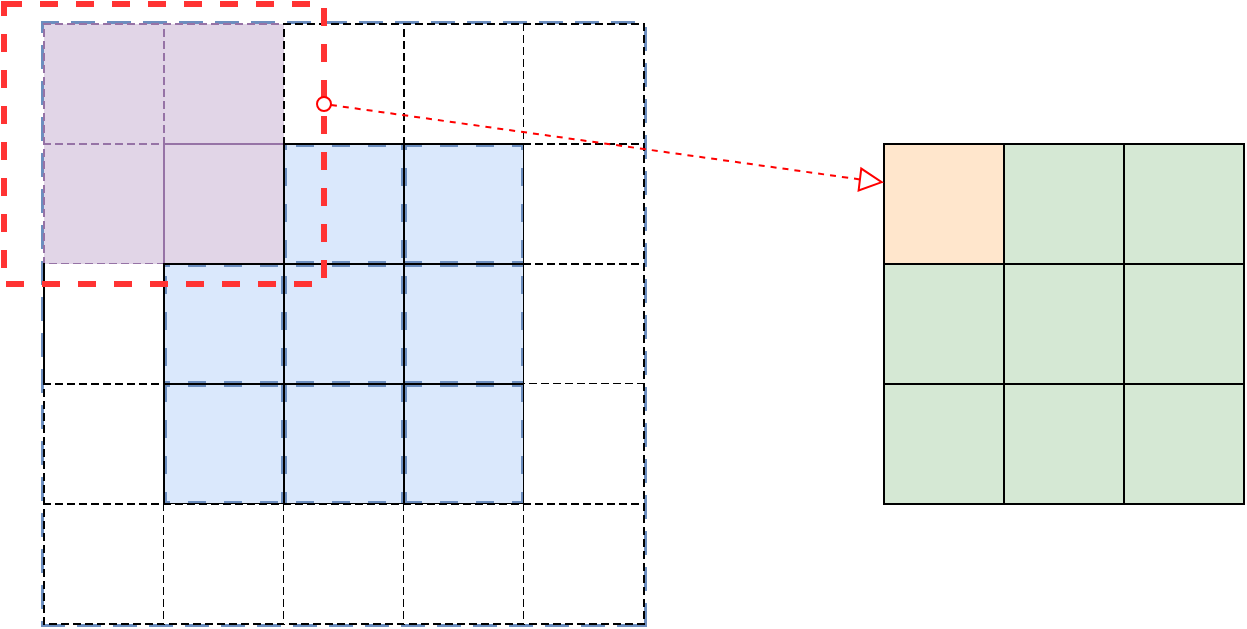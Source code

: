 <mxfile version="13.8.8" type="github">
  <diagram id="WwB5_izuDvsGerU-TK_d" name="Page-1">
    <mxGraphModel dx="1386" dy="725" grid="1" gridSize="10" guides="1" tooltips="1" connect="1" arrows="1" fold="1" page="1" pageScale="1" pageWidth="827" pageHeight="1169" math="0" shadow="0">
      <root>
        <mxCell id="0" />
        <mxCell id="1" parent="0" />
        <mxCell id="3YQ9nYKxf2kHEQzLxWNd-1" value="" style="shape=table;html=1;whiteSpace=wrap;startSize=0;container=1;collapsible=0;childLayout=tableLayout;gradientDirection=east;swimlaneFillColor=none;sketch=0;rounded=0;shadow=0;direction=north;flipH=1;flipV=0;perimeter=rectanglePerimeter;resizeWidth=1;resizeHeight=1;fillColor=#dae8fc;strokeColor=#6c8ebf;strokeWidth=3;perimeterSpacing=1;dashed=1;" parent="1" vertex="1">
          <mxGeometry x="110" y="220" width="300" height="300" as="geometry" />
        </mxCell>
        <mxCell id="3YQ9nYKxf2kHEQzLxWNd-43" style="shape=partialRectangle;html=1;whiteSpace=wrap;collapsible=0;dropTarget=0;pointerEvents=0;fillColor=none;top=0;left=0;bottom=0;right=0;points=[[0,0.5],[1,0.5]];portConstraint=eastwest;" parent="3YQ9nYKxf2kHEQzLxWNd-1" vertex="1">
          <mxGeometry width="300" height="60" as="geometry" />
        </mxCell>
        <mxCell id="3YQ9nYKxf2kHEQzLxWNd-44" style="shape=partialRectangle;html=1;whiteSpace=wrap;connectable=0;top=1;left=1;bottom=0;right=0;overflow=hidden;dashed=1;fillColor=#e1d5e7;strokeColor=#9673a6;" parent="3YQ9nYKxf2kHEQzLxWNd-43" vertex="1">
          <mxGeometry width="60" height="60" as="geometry" />
        </mxCell>
        <mxCell id="3YQ9nYKxf2kHEQzLxWNd-45" style="shape=partialRectangle;html=1;whiteSpace=wrap;connectable=0;top=1;left=1;bottom=0;right=0;overflow=hidden;dashed=1;fillColor=#e1d5e7;strokeColor=#9673a6;" parent="3YQ9nYKxf2kHEQzLxWNd-43" vertex="1">
          <mxGeometry x="60" width="60" height="60" as="geometry" />
        </mxCell>
        <mxCell id="3YQ9nYKxf2kHEQzLxWNd-46" style="shape=partialRectangle;html=1;whiteSpace=wrap;connectable=0;top=1;left=1;bottom=0;right=0;overflow=hidden;dashed=1;" parent="3YQ9nYKxf2kHEQzLxWNd-43" vertex="1">
          <mxGeometry x="120" width="60" height="60" as="geometry" />
        </mxCell>
        <mxCell id="3YQ9nYKxf2kHEQzLxWNd-47" style="shape=partialRectangle;html=1;whiteSpace=wrap;connectable=0;top=1;left=1;bottom=0;right=1;overflow=hidden;dashed=1;" parent="3YQ9nYKxf2kHEQzLxWNd-43" vertex="1">
          <mxGeometry x="180" width="60" height="60" as="geometry" />
        </mxCell>
        <mxCell id="3YQ9nYKxf2kHEQzLxWNd-53" style="shape=partialRectangle;html=1;whiteSpace=wrap;connectable=0;top=1;left=0;bottom=0;right=1;overflow=hidden;perimeterSpacing=1;dashed=1;" parent="3YQ9nYKxf2kHEQzLxWNd-43" vertex="1">
          <mxGeometry x="240" width="60" height="60" as="geometry" />
        </mxCell>
        <mxCell id="3YQ9nYKxf2kHEQzLxWNd-2" value="" style="shape=partialRectangle;html=1;whiteSpace=wrap;collapsible=0;dropTarget=0;pointerEvents=0;fillColor=none;top=0;left=0;bottom=0;right=0;points=[[0,0.5],[1,0.5]];portConstraint=eastwest;" parent="3YQ9nYKxf2kHEQzLxWNd-1" vertex="1">
          <mxGeometry y="60" width="300" height="60" as="geometry" />
        </mxCell>
        <mxCell id="3YQ9nYKxf2kHEQzLxWNd-40" style="shape=partialRectangle;html=1;whiteSpace=wrap;connectable=0;top=1;left=1;bottom=1;right=1;overflow=hidden;dashed=1;fillColor=#e1d5e7;strokeColor=#9673a6;" parent="3YQ9nYKxf2kHEQzLxWNd-2" vertex="1">
          <mxGeometry width="60" height="60" as="geometry" />
        </mxCell>
        <mxCell id="3YQ9nYKxf2kHEQzLxWNd-3" value="" style="shape=partialRectangle;html=1;whiteSpace=wrap;connectable=0;fillColor=#e1d5e7;top=1;left=1;bottom=1;right=1;overflow=hidden;strokeColor=#9673a6;" parent="3YQ9nYKxf2kHEQzLxWNd-2" vertex="1">
          <mxGeometry x="60" width="60" height="60" as="geometry" />
        </mxCell>
        <mxCell id="3YQ9nYKxf2kHEQzLxWNd-4" value="" style="shape=partialRectangle;html=1;whiteSpace=wrap;connectable=0;fillColor=none;top=1;left=1;bottom=1;right=1;overflow=hidden;" parent="3YQ9nYKxf2kHEQzLxWNd-2" vertex="1">
          <mxGeometry x="120" width="60" height="60" as="geometry" />
        </mxCell>
        <mxCell id="3YQ9nYKxf2kHEQzLxWNd-5" value="" style="shape=partialRectangle;html=1;whiteSpace=wrap;connectable=0;fillColor=none;top=1;left=1;bottom=1;right=1;overflow=hidden;" parent="3YQ9nYKxf2kHEQzLxWNd-2" vertex="1">
          <mxGeometry x="180" width="60" height="60" as="geometry" />
        </mxCell>
        <mxCell id="3YQ9nYKxf2kHEQzLxWNd-54" style="shape=partialRectangle;html=1;whiteSpace=wrap;connectable=0;top=1;left=0;bottom=0;right=1;overflow=hidden;dashed=1;" parent="3YQ9nYKxf2kHEQzLxWNd-2" vertex="1">
          <mxGeometry x="240" width="60" height="60" as="geometry" />
        </mxCell>
        <mxCell id="3YQ9nYKxf2kHEQzLxWNd-6" value="" style="shape=partialRectangle;html=1;whiteSpace=wrap;collapsible=0;dropTarget=0;pointerEvents=0;fillColor=none;top=0;left=0;bottom=0;right=0;points=[[0,0.5],[1,0.5]];portConstraint=eastwest;" parent="3YQ9nYKxf2kHEQzLxWNd-1" vertex="1">
          <mxGeometry y="120" width="300" height="60" as="geometry" />
        </mxCell>
        <mxCell id="3YQ9nYKxf2kHEQzLxWNd-41" style="shape=partialRectangle;html=1;whiteSpace=wrap;connectable=0;top=0;left=1;bottom=0;right=1;overflow=hidden;" parent="3YQ9nYKxf2kHEQzLxWNd-6" vertex="1">
          <mxGeometry width="60" height="60" as="geometry" />
        </mxCell>
        <mxCell id="3YQ9nYKxf2kHEQzLxWNd-7" value="" style="shape=partialRectangle;html=1;whiteSpace=wrap;connectable=0;fillColor=none;top=1;left=1;bottom=1;right=1;overflow=hidden;" parent="3YQ9nYKxf2kHEQzLxWNd-6" vertex="1">
          <mxGeometry x="60" width="60" height="60" as="geometry" />
        </mxCell>
        <mxCell id="3YQ9nYKxf2kHEQzLxWNd-8" value="" style="shape=partialRectangle;html=1;whiteSpace=wrap;connectable=0;fillColor=none;top=0;left=0;bottom=0;right=0;overflow=hidden;" parent="3YQ9nYKxf2kHEQzLxWNd-6" vertex="1">
          <mxGeometry x="120" width="60" height="60" as="geometry" />
        </mxCell>
        <mxCell id="3YQ9nYKxf2kHEQzLxWNd-9" value="" style="shape=partialRectangle;html=1;whiteSpace=wrap;connectable=0;fillColor=none;top=1;left=1;bottom=1;right=1;overflow=hidden;" parent="3YQ9nYKxf2kHEQzLxWNd-6" vertex="1">
          <mxGeometry x="180" width="60" height="60" as="geometry" />
        </mxCell>
        <mxCell id="3YQ9nYKxf2kHEQzLxWNd-55" style="shape=partialRectangle;html=1;whiteSpace=wrap;connectable=0;top=1;left=0;bottom=1;right=1;overflow=hidden;dashed=1;" parent="3YQ9nYKxf2kHEQzLxWNd-6" vertex="1">
          <mxGeometry x="240" width="60" height="60" as="geometry" />
        </mxCell>
        <mxCell id="3YQ9nYKxf2kHEQzLxWNd-10" value="" style="shape=partialRectangle;html=1;whiteSpace=wrap;collapsible=0;dropTarget=0;pointerEvents=0;fillColor=none;top=0;left=0;bottom=0;right=0;points=[[0,0.5],[1,0.5]];portConstraint=eastwest;" parent="3YQ9nYKxf2kHEQzLxWNd-1" vertex="1">
          <mxGeometry y="180" width="300" height="60" as="geometry" />
        </mxCell>
        <mxCell id="3YQ9nYKxf2kHEQzLxWNd-42" style="shape=partialRectangle;html=1;whiteSpace=wrap;connectable=0;top=1;left=1;bottom=0;right=1;overflow=hidden;dashed=1;" parent="3YQ9nYKxf2kHEQzLxWNd-10" vertex="1">
          <mxGeometry width="60" height="60" as="geometry" />
        </mxCell>
        <mxCell id="3YQ9nYKxf2kHEQzLxWNd-11" value="" style="shape=partialRectangle;html=1;whiteSpace=wrap;connectable=0;fillColor=none;top=1;left=1;bottom=1;right=1;overflow=hidden;" parent="3YQ9nYKxf2kHEQzLxWNd-10" vertex="1">
          <mxGeometry x="60" width="60" height="60" as="geometry" />
        </mxCell>
        <mxCell id="3YQ9nYKxf2kHEQzLxWNd-12" value="" style="shape=partialRectangle;html=1;whiteSpace=wrap;connectable=0;fillColor=none;top=1;left=1;bottom=1;right=1;overflow=hidden;" parent="3YQ9nYKxf2kHEQzLxWNd-10" vertex="1">
          <mxGeometry x="120" width="60" height="60" as="geometry" />
        </mxCell>
        <mxCell id="3YQ9nYKxf2kHEQzLxWNd-13" value="" style="shape=partialRectangle;html=1;whiteSpace=wrap;connectable=0;fillColor=none;top=1;left=1;bottom=1;right=1;overflow=hidden;" parent="3YQ9nYKxf2kHEQzLxWNd-10" vertex="1">
          <mxGeometry x="180" width="60" height="60" as="geometry" />
        </mxCell>
        <mxCell id="3YQ9nYKxf2kHEQzLxWNd-56" style="shape=partialRectangle;html=1;whiteSpace=wrap;connectable=0;top=0;left=0;bottom=0;right=1;overflow=hidden;dashed=1;" parent="3YQ9nYKxf2kHEQzLxWNd-10" vertex="1">
          <mxGeometry x="240" width="60" height="60" as="geometry" />
        </mxCell>
        <mxCell id="3YQ9nYKxf2kHEQzLxWNd-48" style="shape=partialRectangle;html=1;whiteSpace=wrap;collapsible=0;dropTarget=0;pointerEvents=0;top=0;left=0;bottom=0;right=0;points=[[0,0.5],[1,0.5]];portConstraint=eastwest;dashed=1;sketch=0;fillColor=none;" parent="3YQ9nYKxf2kHEQzLxWNd-1" vertex="1">
          <mxGeometry y="240" width="300" height="60" as="geometry" />
        </mxCell>
        <mxCell id="3YQ9nYKxf2kHEQzLxWNd-49" style="shape=partialRectangle;html=1;whiteSpace=wrap;connectable=0;top=1;left=1;bottom=1;right=1;overflow=hidden;dashed=1;" parent="3YQ9nYKxf2kHEQzLxWNd-48" vertex="1">
          <mxGeometry width="60" height="60" as="geometry" />
        </mxCell>
        <mxCell id="3YQ9nYKxf2kHEQzLxWNd-50" style="shape=partialRectangle;html=1;whiteSpace=wrap;connectable=0;top=1;left=0;bottom=1;right=1;overflow=hidden;dashed=1;" parent="3YQ9nYKxf2kHEQzLxWNd-48" vertex="1">
          <mxGeometry x="60" width="60" height="60" as="geometry" />
        </mxCell>
        <mxCell id="3YQ9nYKxf2kHEQzLxWNd-51" style="shape=partialRectangle;html=1;whiteSpace=wrap;connectable=0;top=1;left=0;bottom=1;right=1;overflow=hidden;dashed=1;" parent="3YQ9nYKxf2kHEQzLxWNd-48" vertex="1">
          <mxGeometry x="120" width="60" height="60" as="geometry" />
        </mxCell>
        <mxCell id="3YQ9nYKxf2kHEQzLxWNd-52" style="shape=partialRectangle;html=1;whiteSpace=wrap;connectable=0;top=1;left=0;bottom=1;right=1;overflow=hidden;dashed=1;" parent="3YQ9nYKxf2kHEQzLxWNd-48" vertex="1">
          <mxGeometry x="180" width="60" height="60" as="geometry" />
        </mxCell>
        <mxCell id="3YQ9nYKxf2kHEQzLxWNd-57" style="shape=partialRectangle;html=1;whiteSpace=wrap;connectable=0;top=1;left=0;bottom=1;right=1;overflow=hidden;dashed=1;" parent="3YQ9nYKxf2kHEQzLxWNd-48" vertex="1">
          <mxGeometry x="240" width="60" height="60" as="geometry" />
        </mxCell>
        <mxCell id="3YQ9nYKxf2kHEQzLxWNd-14" value="" style="shape=table;html=1;whiteSpace=wrap;startSize=0;container=1;collapsible=0;childLayout=tableLayout;rounded=0;shadow=0;sketch=0;fillColor=#d5e8d4;strokeColor=#82b366;" parent="1" vertex="1">
          <mxGeometry x="530" y="280" width="180" height="180" as="geometry" />
        </mxCell>
        <mxCell id="3YQ9nYKxf2kHEQzLxWNd-15" value="" style="shape=partialRectangle;html=1;whiteSpace=wrap;collapsible=0;dropTarget=0;pointerEvents=0;fillColor=none;top=0;left=0;bottom=0;right=0;points=[[0,0.5],[1,0.5]];portConstraint=eastwest;" parent="3YQ9nYKxf2kHEQzLxWNd-14" vertex="1">
          <mxGeometry width="180" height="60" as="geometry" />
        </mxCell>
        <mxCell id="3YQ9nYKxf2kHEQzLxWNd-16" value="" style="shape=partialRectangle;html=1;whiteSpace=wrap;connectable=0;fillColor=#ffe6cc;top=1;left=1;bottom=1;right=1;overflow=hidden;noLabel=1;" parent="3YQ9nYKxf2kHEQzLxWNd-15" vertex="1">
          <mxGeometry width="60" height="60" as="geometry" />
        </mxCell>
        <mxCell id="3YQ9nYKxf2kHEQzLxWNd-17" value="" style="shape=partialRectangle;html=1;whiteSpace=wrap;connectable=0;fillColor=none;top=1;left=1;bottom=1;right=1;overflow=hidden;" parent="3YQ9nYKxf2kHEQzLxWNd-15" vertex="1">
          <mxGeometry x="60" width="60" height="60" as="geometry" />
        </mxCell>
        <mxCell id="3YQ9nYKxf2kHEQzLxWNd-18" value="" style="shape=partialRectangle;html=1;whiteSpace=wrap;connectable=0;fillColor=none;top=1;left=1;bottom=1;right=1;overflow=hidden;" parent="3YQ9nYKxf2kHEQzLxWNd-15" vertex="1">
          <mxGeometry x="120" width="60" height="60" as="geometry" />
        </mxCell>
        <mxCell id="3YQ9nYKxf2kHEQzLxWNd-19" value="" style="shape=partialRectangle;html=1;whiteSpace=wrap;collapsible=0;dropTarget=0;pointerEvents=0;fillColor=none;top=0;left=0;bottom=0;right=0;points=[[0,0.5],[1,0.5]];portConstraint=eastwest;" parent="3YQ9nYKxf2kHEQzLxWNd-14" vertex="1">
          <mxGeometry y="60" width="180" height="60" as="geometry" />
        </mxCell>
        <mxCell id="3YQ9nYKxf2kHEQzLxWNd-20" value="" style="shape=partialRectangle;html=1;whiteSpace=wrap;connectable=0;fillColor=none;top=1;left=1;bottom=1;right=1;overflow=hidden;" parent="3YQ9nYKxf2kHEQzLxWNd-19" vertex="1">
          <mxGeometry width="60" height="60" as="geometry" />
        </mxCell>
        <mxCell id="3YQ9nYKxf2kHEQzLxWNd-21" value="" style="shape=partialRectangle;html=1;whiteSpace=wrap;connectable=0;fillColor=none;top=1;left=1;bottom=1;right=1;overflow=hidden;" parent="3YQ9nYKxf2kHEQzLxWNd-19" vertex="1">
          <mxGeometry x="60" width="60" height="60" as="geometry" />
        </mxCell>
        <mxCell id="3YQ9nYKxf2kHEQzLxWNd-22" value="" style="shape=partialRectangle;html=1;whiteSpace=wrap;connectable=0;fillColor=none;top=1;left=1;bottom=1;right=1;overflow=hidden;" parent="3YQ9nYKxf2kHEQzLxWNd-19" vertex="1">
          <mxGeometry x="120" width="60" height="60" as="geometry" />
        </mxCell>
        <mxCell id="3YQ9nYKxf2kHEQzLxWNd-23" value="" style="shape=partialRectangle;html=1;whiteSpace=wrap;collapsible=0;dropTarget=0;pointerEvents=0;fillColor=none;top=0;left=0;bottom=0;right=0;points=[[0,0.5],[1,0.5]];portConstraint=eastwest;" parent="3YQ9nYKxf2kHEQzLxWNd-14" vertex="1">
          <mxGeometry y="120" width="180" height="60" as="geometry" />
        </mxCell>
        <mxCell id="3YQ9nYKxf2kHEQzLxWNd-24" value="" style="shape=partialRectangle;html=1;whiteSpace=wrap;connectable=0;fillColor=none;top=1;left=1;bottom=1;right=1;overflow=hidden;" parent="3YQ9nYKxf2kHEQzLxWNd-23" vertex="1">
          <mxGeometry width="60" height="60" as="geometry" />
        </mxCell>
        <mxCell id="3YQ9nYKxf2kHEQzLxWNd-25" value="" style="shape=partialRectangle;html=1;whiteSpace=wrap;connectable=0;fillColor=none;top=1;left=1;bottom=1;right=1;overflow=hidden;" parent="3YQ9nYKxf2kHEQzLxWNd-23" vertex="1">
          <mxGeometry x="60" width="60" height="60" as="geometry" />
        </mxCell>
        <mxCell id="3YQ9nYKxf2kHEQzLxWNd-26" value="" style="shape=partialRectangle;html=1;whiteSpace=wrap;connectable=0;fillColor=none;top=1;left=1;bottom=1;right=1;overflow=hidden;" parent="3YQ9nYKxf2kHEQzLxWNd-23" vertex="1">
          <mxGeometry x="120" width="60" height="60" as="geometry" />
        </mxCell>
        <mxCell id="lb5qYiX0bsLNriZ90-VM-7" value="" style="rounded=0;arcSize=10;dashed=1;fillColor=none;gradientColor=none;strokeWidth=3;shadow=0;glass=1;sketch=0;strokeColor=#FF3333;" vertex="1" parent="1">
          <mxGeometry x="90" y="210" width="160" height="140" as="geometry" />
        </mxCell>
        <mxCell id="lb5qYiX0bsLNriZ90-VM-17" value="" style="startArrow=oval;startFill=0;startSize=7;endArrow=block;endFill=0;endSize=10;dashed=1;html=1;fillColor=#d80073;strokeColor=#FF0000;" edge="1" parent="1" target="3YQ9nYKxf2kHEQzLxWNd-15">
          <mxGeometry width="100" relative="1" as="geometry">
            <mxPoint x="250" y="260" as="sourcePoint" />
            <mxPoint x="350" y="260" as="targetPoint" />
            <Array as="points">
              <mxPoint x="520" y="298" />
            </Array>
          </mxGeometry>
        </mxCell>
      </root>
    </mxGraphModel>
  </diagram>
</mxfile>

